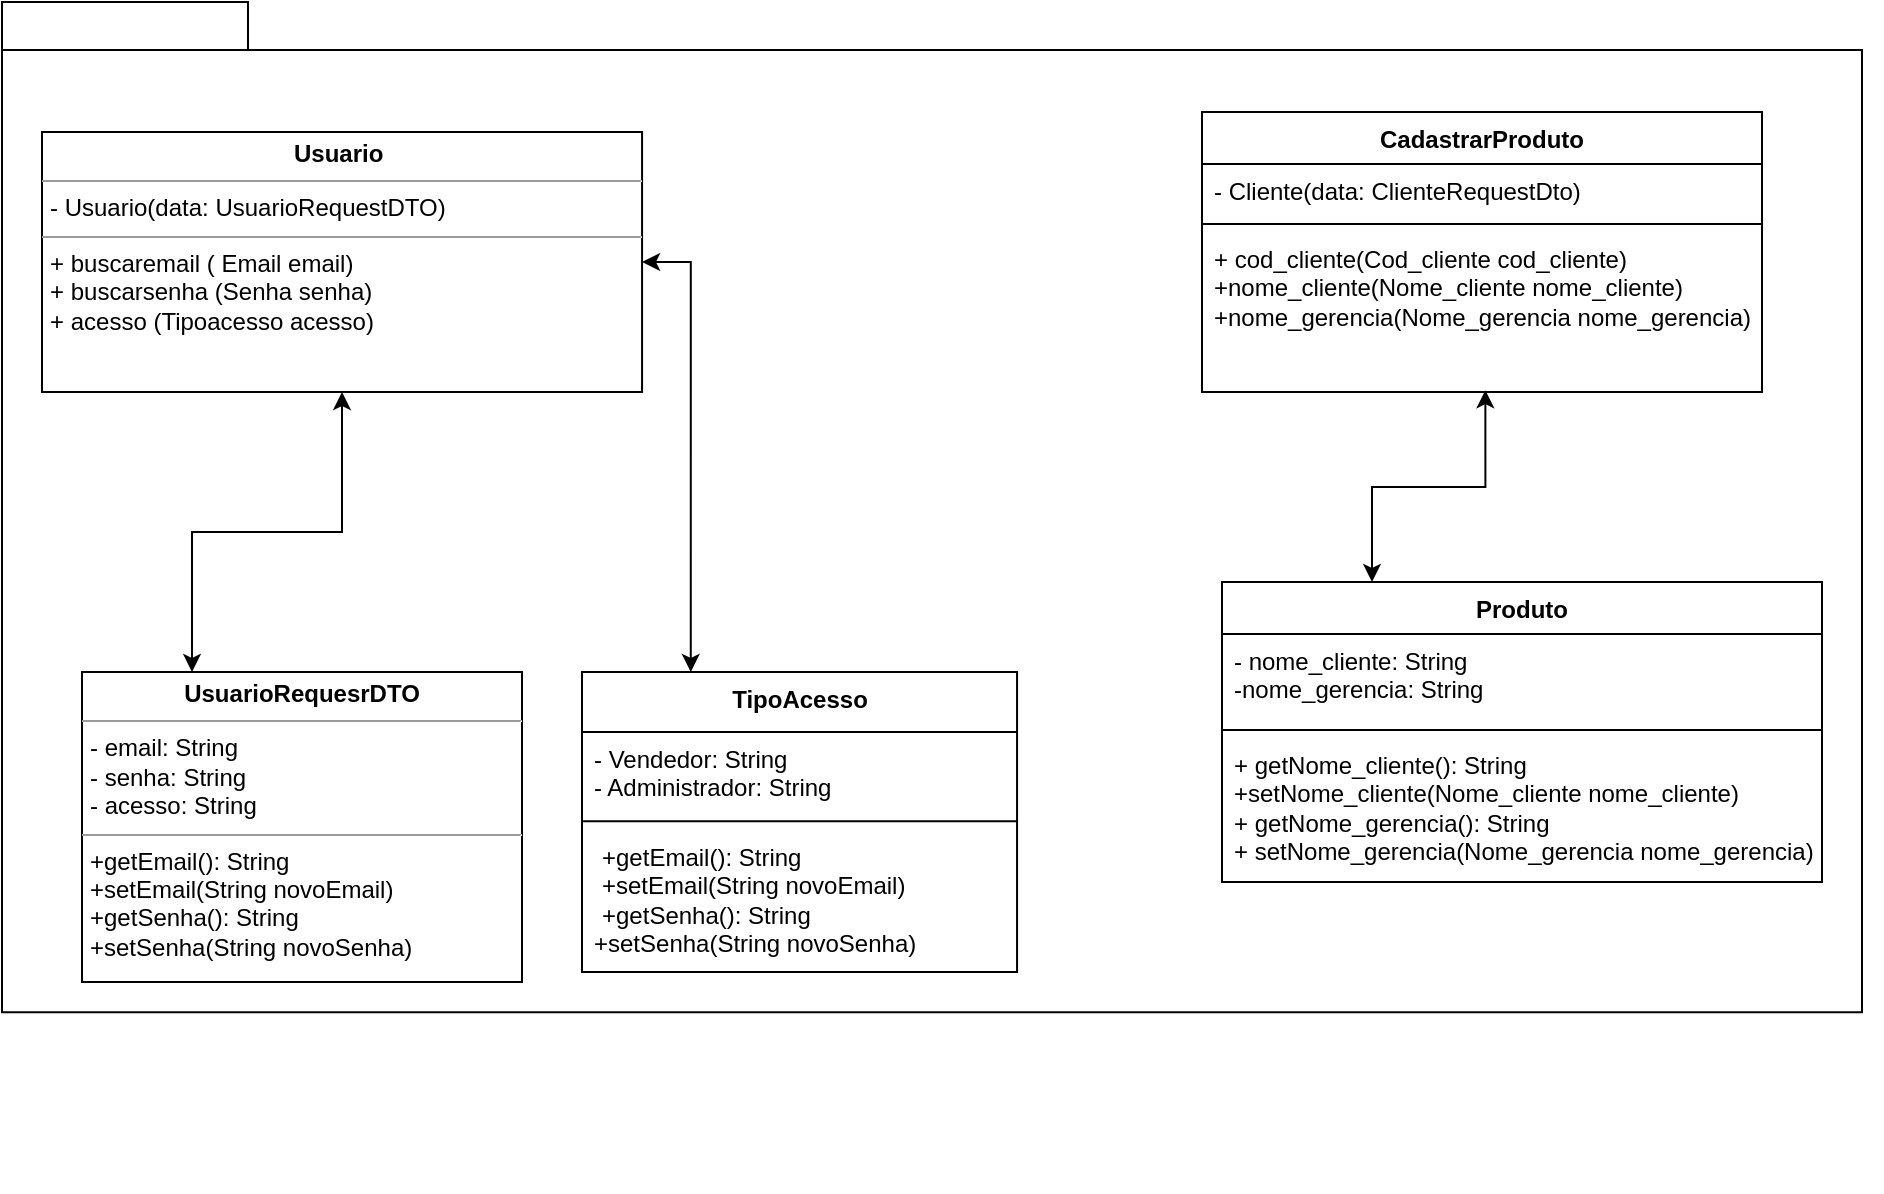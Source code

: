 <mxfile version="21.1.4" type="device" pages="2">
  <diagram name="Page-1" id="b5b7bab2-c9e2-2cf4-8b2a-24fd1a2a6d21">
    <mxGraphModel dx="840" dy="433" grid="1" gridSize="10" guides="1" tooltips="1" connect="1" arrows="1" fold="1" page="1" pageScale="1" pageWidth="827" pageHeight="1169" background="none" math="0" shadow="0">
      <root>
        <mxCell id="0" />
        <mxCell id="1" parent="0" />
        <mxCell id="6e0c8c40b5770093-18" value="" style="group" parent="1" vertex="1" connectable="0">
          <mxGeometry x="660" y="295" width="940" height="580" as="geometry" />
        </mxCell>
        <mxCell id="6e0c8c40b5770093-11" value="" style="shape=folder;fontStyle=1;spacingTop=10;tabWidth=123;tabHeight=24;tabPosition=left;html=1;rounded=0;shadow=0;comic=0;labelBackgroundColor=none;strokeWidth=1;fontFamily=Verdana;fontSize=10;align=center;" parent="6e0c8c40b5770093-18" vertex="1">
          <mxGeometry y="-15" width="930" height="505.18" as="geometry" />
        </mxCell>
        <mxCell id="RNrhVG8ULD7N9WZrLRh7-1" value="&lt;p style=&quot;margin:0px;margin-top:4px;text-align:center;&quot;&gt;&lt;b&gt;Usuario&amp;nbsp;&lt;/b&gt;&lt;/p&gt;&lt;hr size=&quot;1&quot;&gt;&lt;p style=&quot;margin:0px;margin-left:4px;&quot;&gt;- Usuario(data: UsuarioRequestDTO)&lt;/p&gt;&lt;hr size=&quot;1&quot;&gt;&lt;p style=&quot;margin:0px;margin-left:4px;&quot;&gt;+ buscaremail ( Email email)&amp;nbsp;&lt;/p&gt;&lt;p style=&quot;margin:0px;margin-left:4px;&quot;&gt;+ buscarsenha (Senha senha)&lt;/p&gt;&lt;p style=&quot;margin:0px;margin-left:4px;&quot;&gt;+ acesso (Tipoacesso acesso)&lt;/p&gt;" style="verticalAlign=top;align=left;overflow=fill;fontSize=12;fontFamily=Helvetica;html=1;whiteSpace=wrap;" parent="6e0c8c40b5770093-18" vertex="1">
          <mxGeometry x="20" y="50" width="300.03" height="130" as="geometry" />
        </mxCell>
        <mxCell id="RNrhVG8ULD7N9WZrLRh7-12" style="edgeStyle=orthogonalEdgeStyle;rounded=0;orthogonalLoop=1;jettySize=auto;html=1;exitX=0.25;exitY=0;exitDx=0;exitDy=0;entryX=1;entryY=0.5;entryDx=0;entryDy=0;startArrow=classic;startFill=1;" parent="6e0c8c40b5770093-18" source="RNrhVG8ULD7N9WZrLRh7-8" target="RNrhVG8ULD7N9WZrLRh7-1" edge="1">
          <mxGeometry relative="1" as="geometry" />
        </mxCell>
        <mxCell id="RNrhVG8ULD7N9WZrLRh7-8" value="TipoAcesso" style="swimlane;fontStyle=1;align=center;verticalAlign=top;childLayout=stackLayout;horizontal=1;startSize=30;horizontalStack=0;resizeParent=1;resizeParentMax=0;resizeLast=0;collapsible=1;marginBottom=0;whiteSpace=wrap;html=1;" parent="6e0c8c40b5770093-18" vertex="1">
          <mxGeometry x="290" y="320" width="217.53" height="150" as="geometry">
            <mxRectangle x="380" y="150" width="100" height="30" as="alternateBounds" />
          </mxGeometry>
        </mxCell>
        <mxCell id="RNrhVG8ULD7N9WZrLRh7-9" value="- Vendedor: String&lt;br&gt;- Administrador: String" style="text;strokeColor=none;fillColor=none;align=left;verticalAlign=top;spacingLeft=4;spacingRight=4;overflow=hidden;rotatable=0;points=[[0,0.5],[1,0.5]];portConstraint=eastwest;whiteSpace=wrap;html=1;" parent="RNrhVG8ULD7N9WZrLRh7-8" vertex="1">
          <mxGeometry y="30" width="217.53" height="40" as="geometry" />
        </mxCell>
        <mxCell id="RNrhVG8ULD7N9WZrLRh7-10" value="" style="line;strokeWidth=1;fillColor=none;align=left;verticalAlign=middle;spacingTop=-1;spacingLeft=3;spacingRight=3;rotatable=0;labelPosition=right;points=[];portConstraint=eastwest;strokeColor=inherit;" parent="RNrhVG8ULD7N9WZrLRh7-8" vertex="1">
          <mxGeometry y="70" width="217.53" height="9.28" as="geometry" />
        </mxCell>
        <mxCell id="RNrhVG8ULD7N9WZrLRh7-11" value="&lt;p style=&quot;border-color: var(--border-color); margin: 0px 0px 0px 4px;&quot;&gt;+getEmail(): String&lt;/p&gt;&lt;p style=&quot;border-color: var(--border-color); margin: 0px 0px 0px 4px;&quot;&gt;+setEmail(String novoEmail)&lt;/p&gt;&lt;p style=&quot;border-color: var(--border-color); margin: 0px 0px 0px 4px;&quot;&gt;+getSenha(): String&lt;/p&gt;+setSenha(String novoSenha)" style="text;strokeColor=none;fillColor=none;align=left;verticalAlign=top;spacingLeft=4;spacingRight=4;overflow=hidden;rotatable=0;points=[[0,0.5],[1,0.5]];portConstraint=eastwest;whiteSpace=wrap;html=1;" parent="RNrhVG8ULD7N9WZrLRh7-8" vertex="1">
          <mxGeometry y="79.28" width="217.53" height="70.72" as="geometry" />
        </mxCell>
        <mxCell id="RNrhVG8ULD7N9WZrLRh7-13" style="edgeStyle=orthogonalEdgeStyle;rounded=0;orthogonalLoop=1;jettySize=auto;html=1;exitX=0.25;exitY=0;exitDx=0;exitDy=0;startArrow=classic;startFill=1;" parent="6e0c8c40b5770093-18" source="RNrhVG8ULD7N9WZrLRh7-6" target="RNrhVG8ULD7N9WZrLRh7-1" edge="1">
          <mxGeometry relative="1" as="geometry" />
        </mxCell>
        <mxCell id="RNrhVG8ULD7N9WZrLRh7-6" value="&lt;p style=&quot;margin:0px;margin-top:4px;text-align:center;&quot;&gt;&lt;b&gt;UsuarioRequesrDTO&lt;/b&gt;&lt;/p&gt;&lt;hr size=&quot;1&quot;&gt;&lt;p style=&quot;margin:0px;margin-left:4px;&quot;&gt;- email: String&amp;nbsp;&lt;/p&gt;&lt;p style=&quot;margin:0px;margin-left:4px;&quot;&gt;- senha: String&lt;/p&gt;&lt;p style=&quot;margin:0px;margin-left:4px;&quot;&gt;&lt;span style=&quot;background-color: initial;&quot;&gt;- acesso: String&lt;/span&gt;&lt;/p&gt;&lt;hr size=&quot;1&quot;&gt;&lt;p style=&quot;margin:0px;margin-left:4px;&quot;&gt;+getEmail(): String&lt;/p&gt;&lt;p style=&quot;margin:0px;margin-left:4px;&quot;&gt;+setEmail(String novoEmail)&lt;/p&gt;&lt;p style=&quot;margin:0px;margin-left:4px;&quot;&gt;+getSenha(): String&lt;/p&gt;&lt;p style=&quot;margin:0px;margin-left:4px;&quot;&gt;+setSenha(String novoSenha)&lt;/p&gt;&lt;p style=&quot;margin:0px;margin-left:4px;&quot;&gt;&lt;br&gt;&lt;/p&gt;" style="verticalAlign=top;align=left;overflow=fill;fontSize=12;fontFamily=Helvetica;html=1;whiteSpace=wrap;" parent="6e0c8c40b5770093-18" vertex="1">
          <mxGeometry x="40" y="320" width="220" height="155" as="geometry" />
        </mxCell>
        <mxCell id="RNrhVG8ULD7N9WZrLRh7-14" value="CadastrarProduto" style="swimlane;fontStyle=1;align=center;verticalAlign=top;childLayout=stackLayout;horizontal=1;startSize=26;horizontalStack=0;resizeParent=1;resizeParentMax=0;resizeLast=0;collapsible=1;marginBottom=0;whiteSpace=wrap;html=1;" parent="6e0c8c40b5770093-18" vertex="1">
          <mxGeometry x="600" y="40" width="280" height="140" as="geometry" />
        </mxCell>
        <mxCell id="RNrhVG8ULD7N9WZrLRh7-15" value="- Cliente(data: ClienteRequestDto)" style="text;strokeColor=none;fillColor=none;align=left;verticalAlign=top;spacingLeft=4;spacingRight=4;overflow=hidden;rotatable=0;points=[[0,0.5],[1,0.5]];portConstraint=eastwest;whiteSpace=wrap;html=1;" parent="RNrhVG8ULD7N9WZrLRh7-14" vertex="1">
          <mxGeometry y="26" width="280" height="26" as="geometry" />
        </mxCell>
        <mxCell id="RNrhVG8ULD7N9WZrLRh7-16" value="" style="line;strokeWidth=1;fillColor=none;align=left;verticalAlign=middle;spacingTop=-1;spacingLeft=3;spacingRight=3;rotatable=0;labelPosition=right;points=[];portConstraint=eastwest;strokeColor=inherit;" parent="RNrhVG8ULD7N9WZrLRh7-14" vertex="1">
          <mxGeometry y="52" width="280" height="8" as="geometry" />
        </mxCell>
        <mxCell id="RNrhVG8ULD7N9WZrLRh7-17" value="+ cod_cliente(Cod_cliente cod_cliente)&lt;br&gt;+nome_cliente(Nome_cliente nome_cliente)&lt;br&gt;+nome_gerencia(Nome_gerencia nome_gerencia)" style="text;strokeColor=none;fillColor=none;align=left;verticalAlign=top;spacingLeft=4;spacingRight=4;overflow=hidden;rotatable=0;points=[[0,0.5],[1,0.5]];portConstraint=eastwest;whiteSpace=wrap;html=1;" parent="RNrhVG8ULD7N9WZrLRh7-14" vertex="1">
          <mxGeometry y="60" width="280" height="80" as="geometry" />
        </mxCell>
        <mxCell id="RNrhVG8ULD7N9WZrLRh7-22" style="edgeStyle=orthogonalEdgeStyle;rounded=0;orthogonalLoop=1;jettySize=auto;html=1;exitX=0.25;exitY=0;exitDx=0;exitDy=0;entryX=0.506;entryY=0.989;entryDx=0;entryDy=0;entryPerimeter=0;startArrow=classic;startFill=1;" parent="6e0c8c40b5770093-18" source="RNrhVG8ULD7N9WZrLRh7-18" target="RNrhVG8ULD7N9WZrLRh7-17" edge="1">
          <mxGeometry relative="1" as="geometry" />
        </mxCell>
        <mxCell id="RNrhVG8ULD7N9WZrLRh7-18" value="Produto" style="swimlane;fontStyle=1;align=center;verticalAlign=top;childLayout=stackLayout;horizontal=1;startSize=26;horizontalStack=0;resizeParent=1;resizeParentMax=0;resizeLast=0;collapsible=1;marginBottom=0;whiteSpace=wrap;html=1;" parent="6e0c8c40b5770093-18" vertex="1">
          <mxGeometry x="610" y="275" width="300" height="150" as="geometry" />
        </mxCell>
        <mxCell id="RNrhVG8ULD7N9WZrLRh7-19" value="-&amp;nbsp;nome_cliente: String&lt;br&gt;-nome_gerencia: String" style="text;strokeColor=none;fillColor=none;align=left;verticalAlign=top;spacingLeft=4;spacingRight=4;overflow=hidden;rotatable=0;points=[[0,0.5],[1,0.5]];portConstraint=eastwest;whiteSpace=wrap;html=1;" parent="RNrhVG8ULD7N9WZrLRh7-18" vertex="1">
          <mxGeometry y="26" width="300" height="44" as="geometry" />
        </mxCell>
        <mxCell id="RNrhVG8ULD7N9WZrLRh7-20" value="" style="line;strokeWidth=1;fillColor=none;align=left;verticalAlign=middle;spacingTop=-1;spacingLeft=3;spacingRight=3;rotatable=0;labelPosition=right;points=[];portConstraint=eastwest;strokeColor=inherit;" parent="RNrhVG8ULD7N9WZrLRh7-18" vertex="1">
          <mxGeometry y="70" width="300" height="8" as="geometry" />
        </mxCell>
        <mxCell id="RNrhVG8ULD7N9WZrLRh7-21" value="+ getNome_cliente(): String&lt;br&gt;+setNome_cliente(Nome_cliente nome_cliente)&lt;br&gt;+ getNome_gerencia(): String&lt;br&gt;+ setNome_gerencia(Nome_gerencia nome_gerencia)" style="text;strokeColor=none;fillColor=none;align=left;verticalAlign=top;spacingLeft=4;spacingRight=4;overflow=hidden;rotatable=0;points=[[0,0.5],[1,0.5]];portConstraint=eastwest;whiteSpace=wrap;html=1;" parent="RNrhVG8ULD7N9WZrLRh7-18" vertex="1">
          <mxGeometry y="78" width="300" height="72" as="geometry" />
        </mxCell>
      </root>
    </mxGraphModel>
  </diagram>
  <diagram id="09SNEV_-yOr-9wruk5T8" name="Page-2">
    <mxGraphModel dx="2759" dy="2084" grid="1" gridSize="10" guides="1" tooltips="1" connect="1" arrows="1" fold="1" page="1" pageScale="1" pageWidth="850" pageHeight="1100" math="0" shadow="0">
      <root>
        <mxCell id="0" />
        <mxCell id="1" parent="0" />
        <mxCell id="k-S7uag1oSn75kf-XwMG-1" value="" style="shape=folder;fontStyle=1;spacingTop=10;tabWidth=40;tabHeight=14;tabPosition=left;html=1;whiteSpace=wrap;" vertex="1" parent="1">
          <mxGeometry x="-10" y="-60" width="1280" height="930" as="geometry" />
        </mxCell>
        <mxCell id="1OtUSLkVKLDqDrdY5B31-1" style="edgeStyle=orthogonalEdgeStyle;rounded=0;orthogonalLoop=1;jettySize=auto;html=1;exitX=0.25;exitY=0;exitDx=0;exitDy=0;entryX=1;entryY=0.5;entryDx=0;entryDy=0;startArrow=classic;startFill=1;endArrow=none;endFill=0;" edge="1" parent="1" source="nBXOZKuIb_zvr560UPuK-1" target="g9DuUpjJyQ2irWR9t7S4-12">
          <mxGeometry relative="1" as="geometry" />
        </mxCell>
        <mxCell id="nBXOZKuIb_zvr560UPuK-1" value="Administrador" style="swimlane;fontStyle=1;align=center;verticalAlign=top;childLayout=stackLayout;horizontal=1;startSize=26;horizontalStack=0;resizeParent=1;resizeParentMax=0;resizeLast=0;collapsible=1;marginBottom=0;whiteSpace=wrap;html=1;" vertex="1" parent="1">
          <mxGeometry x="870" y="300" width="330" height="370" as="geometry" />
        </mxCell>
        <mxCell id="nBXOZKuIb_zvr560UPuK-2" value="- vendedor (data: VendedorDAO)&lt;br&gt;- cliente (data: ClienteDAO)&lt;br&gt;- nome: String&lt;br style=&quot;border-color: var(--border-color);&quot;&gt;- contato: String&lt;br style=&quot;border-color: var(--border-color);&quot;&gt;- email: String&lt;br style=&quot;border-color: var(--border-color);&quot;&gt;- senha: String&lt;br style=&quot;border-color: var(--border-color);&quot;&gt;- cpf: String" style="text;strokeColor=none;fillColor=none;align=left;verticalAlign=top;spacingLeft=4;spacingRight=4;overflow=hidden;rotatable=0;points=[[0,0.5],[1,0.5]];portConstraint=eastwest;whiteSpace=wrap;html=1;" vertex="1" parent="nBXOZKuIb_zvr560UPuK-1">
          <mxGeometry y="26" width="330" height="114" as="geometry" />
        </mxCell>
        <mxCell id="nBXOZKuIb_zvr560UPuK-3" value="" style="line;strokeWidth=1;fillColor=none;align=left;verticalAlign=middle;spacingTop=-1;spacingLeft=3;spacingRight=3;rotatable=0;labelPosition=right;points=[];portConstraint=eastwest;strokeColor=inherit;" vertex="1" parent="nBXOZKuIb_zvr560UPuK-1">
          <mxGeometry y="140" width="330" height="8" as="geometry" />
        </mxCell>
        <mxCell id="nBXOZKuIb_zvr560UPuK-4" value="+ CadastrarVendedor(CadastrarVendedor cod_cliente)&lt;br&gt;+ CadastrarCliente(CadastrarCliente cadastrar_cliente)&lt;br&gt;+ buscarhistoriopredicacaovendas( Historico hist):&amp;nbsp;&lt;br&gt;+ buscarcadavendedor(Vendedor vendedor): vendedorDAO&lt;br&gt;+ getNome(): String&lt;br style=&quot;border-color: var(--border-color);&quot;&gt;+ setNome(String novaNome)&lt;br style=&quot;border-color: var(--border-color);&quot;&gt;+ getContato(): String&lt;br style=&quot;border-color: var(--border-color);&quot;&gt;+ setContato(String novaContato)&lt;br style=&quot;border-color: var(--border-color);&quot;&gt;+ getEmail(): String&lt;br style=&quot;border-color: var(--border-color);&quot;&gt;+ setEmail(String novaEmail)&lt;br style=&quot;border-color: var(--border-color);&quot;&gt;+ getSenha(): String&lt;br style=&quot;border-color: var(--border-color);&quot;&gt;+ setSenha(String novaSenha)&lt;br style=&quot;border-color: var(--border-color);&quot;&gt;+ getCpf(): String&lt;br style=&quot;border-color: var(--border-color);&quot;&gt;+ setCpf(String novaCpf)" style="text;strokeColor=none;fillColor=none;align=left;verticalAlign=top;spacingLeft=4;spacingRight=4;overflow=hidden;rotatable=0;points=[[0,0.5],[1,0.5]];portConstraint=eastwest;whiteSpace=wrap;html=1;" vertex="1" parent="nBXOZKuIb_zvr560UPuK-1">
          <mxGeometry y="148" width="330" height="222" as="geometry" />
        </mxCell>
        <mxCell id="1OtUSLkVKLDqDrdY5B31-2" style="edgeStyle=orthogonalEdgeStyle;rounded=0;orthogonalLoop=1;jettySize=auto;html=1;exitX=0.75;exitY=0;exitDx=0;exitDy=0;entryX=0;entryY=0.5;entryDx=0;entryDy=0;startArrow=classic;startFill=1;endArrow=none;endFill=0;" edge="1" parent="1" source="g9DuUpjJyQ2irWR9t7S4-1" target="g9DuUpjJyQ2irWR9t7S4-12">
          <mxGeometry relative="1" as="geometry" />
        </mxCell>
        <mxCell id="g9DuUpjJyQ2irWR9t7S4-1" value="Vendedor" style="swimlane;fontStyle=1;align=center;verticalAlign=top;childLayout=stackLayout;horizontal=1;startSize=26;horizontalStack=0;resizeParent=1;resizeParentMax=0;resizeLast=0;collapsible=1;marginBottom=0;whiteSpace=wrap;html=1;" vertex="1" parent="1">
          <mxGeometry x="40" y="300" width="330" height="310" as="geometry" />
        </mxCell>
        <mxCell id="g9DuUpjJyQ2irWR9t7S4-2" value="- cliente (data: ClienteDAO)&lt;br&gt;- nome: String&lt;br&gt;- contato: String&lt;br&gt;- email: String&lt;br&gt;- senha: String&lt;br&gt;- cpf: String" style="text;strokeColor=none;fillColor=none;align=left;verticalAlign=top;spacingLeft=4;spacingRight=4;overflow=hidden;rotatable=0;points=[[0,0.5],[1,0.5]];portConstraint=eastwest;whiteSpace=wrap;html=1;" vertex="1" parent="g9DuUpjJyQ2irWR9t7S4-1">
          <mxGeometry y="26" width="330" height="94" as="geometry" />
        </mxCell>
        <mxCell id="g9DuUpjJyQ2irWR9t7S4-3" value="" style="line;strokeWidth=1;fillColor=none;align=left;verticalAlign=middle;spacingTop=-1;spacingLeft=3;spacingRight=3;rotatable=0;labelPosition=right;points=[];portConstraint=eastwest;strokeColor=inherit;" vertex="1" parent="g9DuUpjJyQ2irWR9t7S4-1">
          <mxGeometry y="120" width="330" height="8" as="geometry" />
        </mxCell>
        <mxCell id="g9DuUpjJyQ2irWR9t7S4-4" value="+ buscarhistoriopredicacaovendas( Historico hist):&amp;nbsp;&lt;br style=&quot;border-color: var(--border-color);&quot;&gt;+ buscarcadavendedor(Vendedor vendedor): vendedorDAO&lt;br&gt;+ getNome(): String&lt;br&gt;+ setNome(String novaNome)&lt;br&gt;+ getContato(): String&lt;br style=&quot;border-color: var(--border-color);&quot;&gt;+ setContato(String novaContato)&lt;br&gt;+ getEmail(): String&lt;br style=&quot;border-color: var(--border-color);&quot;&gt;+ setEmail(String novaEmail)&lt;br&gt;+ getSenha(): String&lt;br style=&quot;border-color: var(--border-color);&quot;&gt;+ setSenha(String novaSenha)&lt;br&gt;+ getCpf(): String&lt;br style=&quot;border-color: var(--border-color);&quot;&gt;+ setCpf(String novaCpf)" style="text;strokeColor=none;fillColor=none;align=left;verticalAlign=top;spacingLeft=4;spacingRight=4;overflow=hidden;rotatable=0;points=[[0,0.5],[1,0.5]];portConstraint=eastwest;whiteSpace=wrap;html=1;" vertex="1" parent="g9DuUpjJyQ2irWR9t7S4-1">
          <mxGeometry y="128" width="330" height="182" as="geometry" />
        </mxCell>
        <mxCell id="g9DuUpjJyQ2irWR9t7S4-6" value="Cliente" style="swimlane;fontStyle=1;align=center;verticalAlign=top;childLayout=stackLayout;horizontal=1;startSize=26;horizontalStack=0;resizeParent=1;resizeParentMax=0;resizeLast=0;collapsible=1;marginBottom=0;whiteSpace=wrap;html=1;" vertex="1" parent="1">
          <mxGeometry x="475" y="700" width="330" height="160" as="geometry" />
        </mxCell>
        <mxCell id="g9DuUpjJyQ2irWR9t7S4-7" value="- nome: String&lt;br&gt;- nome_gerencia: String" style="text;strokeColor=none;fillColor=none;align=left;verticalAlign=top;spacingLeft=4;spacingRight=4;overflow=hidden;rotatable=0;points=[[0,0.5],[1,0.5]];portConstraint=eastwest;whiteSpace=wrap;html=1;" vertex="1" parent="g9DuUpjJyQ2irWR9t7S4-6">
          <mxGeometry y="26" width="330" height="44" as="geometry" />
        </mxCell>
        <mxCell id="g9DuUpjJyQ2irWR9t7S4-8" value="" style="line;strokeWidth=1;fillColor=none;align=left;verticalAlign=middle;spacingTop=-1;spacingLeft=3;spacingRight=3;rotatable=0;labelPosition=right;points=[];portConstraint=eastwest;strokeColor=inherit;" vertex="1" parent="g9DuUpjJyQ2irWR9t7S4-6">
          <mxGeometry y="70" width="330" height="8" as="geometry" />
        </mxCell>
        <mxCell id="g9DuUpjJyQ2irWR9t7S4-9" value="+ getNome(): String&lt;br&gt;+ setNome(String novaNome)&lt;br&gt;+ getNome_gerencia(): String&lt;br style=&quot;border-color: var(--border-color);&quot;&gt;+ setNome_gerencia(String novaNome_gerencia)" style="text;strokeColor=none;fillColor=none;align=left;verticalAlign=top;spacingLeft=4;spacingRight=4;overflow=hidden;rotatable=0;points=[[0,0.5],[1,0.5]];portConstraint=eastwest;whiteSpace=wrap;html=1;" vertex="1" parent="g9DuUpjJyQ2irWR9t7S4-6">
          <mxGeometry y="78" width="330" height="82" as="geometry" />
        </mxCell>
        <mxCell id="g9DuUpjJyQ2irWR9t7S4-11" value="Usuario" style="swimlane;fontStyle=1;align=center;verticalAlign=top;childLayout=stackLayout;horizontal=1;startSize=26;horizontalStack=0;resizeParent=1;resizeParentMax=0;resizeLast=0;collapsible=1;marginBottom=0;whiteSpace=wrap;html=1;" vertex="1" parent="1">
          <mxGeometry x="470" y="60" width="330" height="140" as="geometry" />
        </mxCell>
        <mxCell id="g9DuUpjJyQ2irWR9t7S4-12" value="- email: String&lt;br&gt;- senha: String&lt;br&gt;- acesso: String&amp;nbsp;" style="text;strokeColor=none;fillColor=none;align=left;verticalAlign=top;spacingLeft=4;spacingRight=4;overflow=hidden;rotatable=0;points=[[0,0.5],[1,0.5]];portConstraint=eastwest;whiteSpace=wrap;html=1;" vertex="1" parent="g9DuUpjJyQ2irWR9t7S4-11">
          <mxGeometry y="26" width="330" height="54" as="geometry" />
        </mxCell>
        <mxCell id="g9DuUpjJyQ2irWR9t7S4-13" value="" style="line;strokeWidth=1;fillColor=none;align=left;verticalAlign=middle;spacingTop=-1;spacingLeft=3;spacingRight=3;rotatable=0;labelPosition=right;points=[];portConstraint=eastwest;strokeColor=inherit;" vertex="1" parent="g9DuUpjJyQ2irWR9t7S4-11">
          <mxGeometry y="80" width="330" height="8" as="geometry" />
        </mxCell>
        <mxCell id="g9DuUpjJyQ2irWR9t7S4-14" value="+ buscaremail ( Email email) &lt;br&gt;+ buscarsenha (Senha senha)&lt;br&gt;+ acesso (Tipoacesso)&amp;nbsp;" style="text;strokeColor=none;fillColor=none;align=left;verticalAlign=top;spacingLeft=4;spacingRight=4;overflow=hidden;rotatable=0;points=[[0,0.5],[1,0.5]];portConstraint=eastwest;whiteSpace=wrap;html=1;" vertex="1" parent="g9DuUpjJyQ2irWR9t7S4-11">
          <mxGeometry y="88" width="330" height="52" as="geometry" />
        </mxCell>
        <mxCell id="1OtUSLkVKLDqDrdY5B31-3" style="edgeStyle=orthogonalEdgeStyle;rounded=0;orthogonalLoop=1;jettySize=auto;html=1;exitX=1;exitY=0.5;exitDx=0;exitDy=0;entryX=0;entryY=0.5;entryDx=0;entryDy=0;" edge="1" parent="1" source="g9DuUpjJyQ2irWR9t7S4-4" target="g9DuUpjJyQ2irWR9t7S4-7">
          <mxGeometry relative="1" as="geometry">
            <mxPoint x="490" y="722" as="targetPoint" />
          </mxGeometry>
        </mxCell>
        <mxCell id="1OtUSLkVKLDqDrdY5B31-4" style="edgeStyle=orthogonalEdgeStyle;rounded=0;orthogonalLoop=1;jettySize=auto;html=1;exitX=0;exitY=0.5;exitDx=0;exitDy=0;" edge="1" parent="1" source="nBXOZKuIb_zvr560UPuK-4" target="g9DuUpjJyQ2irWR9t7S4-7">
          <mxGeometry relative="1" as="geometry" />
        </mxCell>
      </root>
    </mxGraphModel>
  </diagram>
</mxfile>
